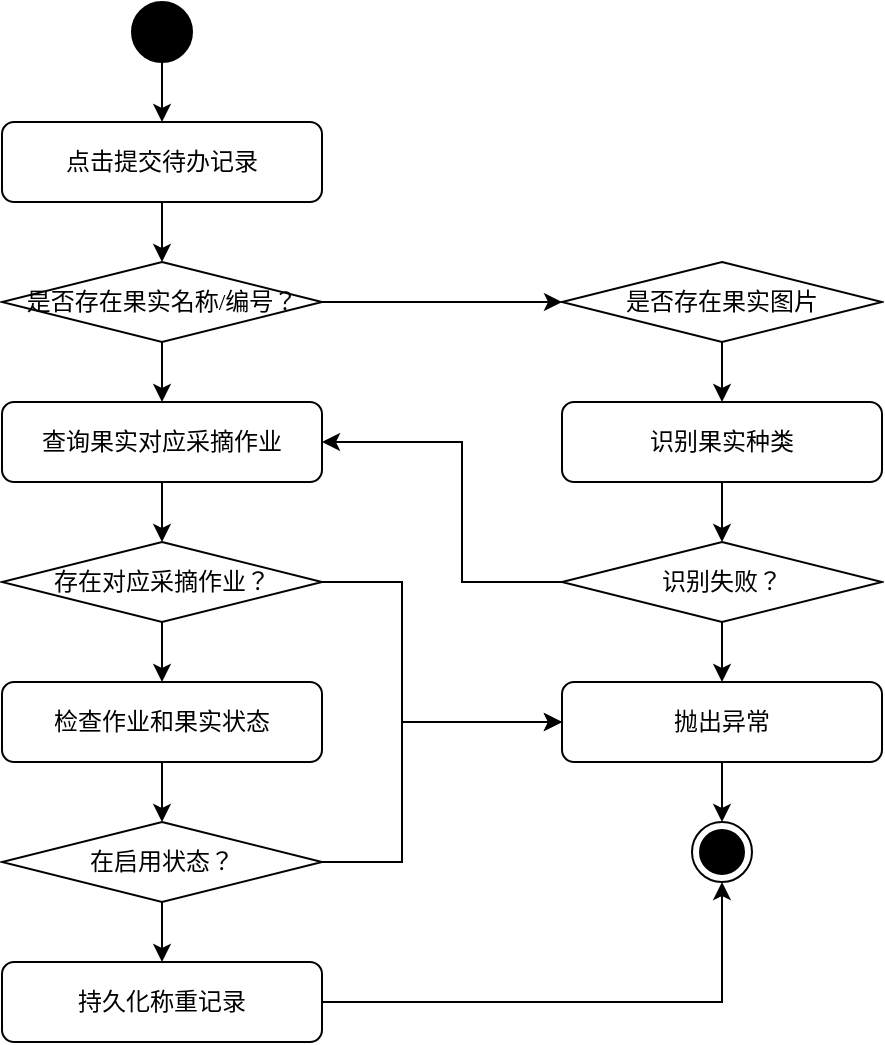 <mxfile>
    <diagram id="k1Fexx-l-eYsIJ5LjcVb" name="Page-1">
        <mxGraphModel dx="653" dy="566" grid="1" gridSize="10" guides="1" tooltips="1" connect="1" arrows="1" fold="1" page="1" pageScale="1" pageWidth="827" pageHeight="1169" math="0" shadow="0">
            <root>
                <mxCell id="0"/>
                <mxCell id="1" parent="0"/>
                <mxCell id="70" style="edgeStyle=none;html=1;entryX=0.5;entryY=0;entryDx=0;entryDy=0;" edge="1" parent="1" source="23" target="28">
                    <mxGeometry relative="1" as="geometry"/>
                </mxCell>
                <mxCell id="23" value="点击提交待办记录" style="rounded=1;whiteSpace=wrap;html=1;fontFamily=Songti SC;fontSize=12;" parent="1" vertex="1">
                    <mxGeometry x="200" y="150" width="160" height="40" as="geometry"/>
                </mxCell>
                <mxCell id="67" style="edgeStyle=none;html=1;entryX=0.5;entryY=0;entryDx=0;entryDy=0;" edge="1" parent="1" source="26" target="29">
                    <mxGeometry relative="1" as="geometry"/>
                </mxCell>
                <mxCell id="26" value="&lt;span style=&quot;color: rgb(0, 0, 0);&quot;&gt;是否存在果实图片&lt;/span&gt;" style="rhombus;whiteSpace=wrap;html=1;fontFamily=Songti SC;fontSize=12;" parent="1" vertex="1">
                    <mxGeometry x="480" y="220" width="160" height="40" as="geometry"/>
                </mxCell>
                <mxCell id="77" style="edgeStyle=none;html=1;entryX=0;entryY=0.5;entryDx=0;entryDy=0;exitX=1;exitY=0.5;exitDx=0;exitDy=0;rounded=0;curved=0;" edge="1" parent="1" source="27" target="38">
                    <mxGeometry relative="1" as="geometry">
                        <Array as="points">
                            <mxPoint x="400" y="520"/>
                            <mxPoint x="400" y="450"/>
                        </Array>
                    </mxGeometry>
                </mxCell>
                <mxCell id="78" value="" style="edgeStyle=none;html=1;" edge="1" parent="1" source="27" target="35">
                    <mxGeometry relative="1" as="geometry"/>
                </mxCell>
                <mxCell id="27" value="在启用状态？" style="rhombus;whiteSpace=wrap;html=1;fontFamily=Songti SC;fontSize=12;" parent="1" vertex="1">
                    <mxGeometry x="200" y="500" width="160" height="40" as="geometry"/>
                </mxCell>
                <mxCell id="53" value="" style="edgeStyle=none;html=1;" edge="1" parent="1" source="28" target="26">
                    <mxGeometry relative="1" as="geometry"/>
                </mxCell>
                <mxCell id="60" value="" style="edgeStyle=none;html=1;" edge="1" parent="1" source="28" target="59">
                    <mxGeometry relative="1" as="geometry"/>
                </mxCell>
                <mxCell id="28" value="是否存在果实名称/编号？" style="rhombus;whiteSpace=wrap;html=1;fontFamily=Songti SC;fontSize=12;" parent="1" vertex="1">
                    <mxGeometry x="200" y="220" width="160" height="40" as="geometry"/>
                </mxCell>
                <mxCell id="62" value="" style="edgeStyle=none;html=1;" edge="1" parent="1" source="29" target="56">
                    <mxGeometry relative="1" as="geometry"/>
                </mxCell>
                <mxCell id="29" value="识别果实种类" style="rounded=1;whiteSpace=wrap;html=1;fontFamily=Songti SC;fontSize=12;" parent="1" vertex="1">
                    <mxGeometry x="480" y="290" width="160" height="40" as="geometry"/>
                </mxCell>
                <mxCell id="79" style="edgeStyle=none;html=1;entryX=0.5;entryY=1;entryDx=0;entryDy=0;rounded=0;curved=0;" edge="1" parent="1" source="35" target="44">
                    <mxGeometry relative="1" as="geometry">
                        <Array as="points">
                            <mxPoint x="560" y="590"/>
                        </Array>
                    </mxGeometry>
                </mxCell>
                <mxCell id="35" value="持久化称重记录" style="rounded=1;whiteSpace=wrap;html=1;fontFamily=Songti SC;fontSize=12;" parent="1" vertex="1">
                    <mxGeometry x="200" y="570" width="160" height="40" as="geometry"/>
                </mxCell>
                <mxCell id="73" value="" style="edgeStyle=none;html=1;" edge="1" parent="1" source="38" target="44">
                    <mxGeometry relative="1" as="geometry"/>
                </mxCell>
                <mxCell id="38" value="抛出异常" style="rounded=1;whiteSpace=wrap;html=1;fontFamily=Songti SC;fontSize=12;" parent="1" vertex="1">
                    <mxGeometry x="480" y="430" width="160" height="40" as="geometry"/>
                </mxCell>
                <mxCell id="42" value="" style="ellipse;fillColor=strokeColor;html=1;fontFamily=Songti SC;fontSize=12;" parent="1" vertex="1">
                    <mxGeometry x="265" y="90" width="30" height="30" as="geometry"/>
                </mxCell>
                <mxCell id="44" value="" style="ellipse;html=1;shape=endState;fillColor=strokeColor;fontFamily=Songti SC;fontSize=12;" parent="1" vertex="1">
                    <mxGeometry x="545" y="500" width="30" height="30" as="geometry"/>
                </mxCell>
                <mxCell id="69" style="edgeStyle=none;html=1;entryX=0.5;entryY=0;entryDx=0;entryDy=0;" edge="1" parent="1" target="23">
                    <mxGeometry relative="1" as="geometry">
                        <mxPoint x="280" y="120" as="sourcePoint"/>
                    </mxGeometry>
                </mxCell>
                <mxCell id="74" value="" style="edgeStyle=none;html=1;" edge="1" parent="1" source="55" target="58">
                    <mxGeometry relative="1" as="geometry"/>
                </mxCell>
                <mxCell id="75" style="edgeStyle=none;html=1;entryX=0;entryY=0.5;entryDx=0;entryDy=0;rounded=0;curved=0;" edge="1" parent="1" source="55" target="38">
                    <mxGeometry relative="1" as="geometry">
                        <Array as="points">
                            <mxPoint x="370" y="380"/>
                            <mxPoint x="400" y="380"/>
                            <mxPoint x="400" y="420"/>
                            <mxPoint x="400" y="450"/>
                        </Array>
                    </mxGeometry>
                </mxCell>
                <mxCell id="55" value="存在对应采摘作业？" style="rhombus;whiteSpace=wrap;html=1;fontFamily=Songti SC;fontSize=12;" vertex="1" parent="1">
                    <mxGeometry x="200" y="360" width="160" height="40" as="geometry"/>
                </mxCell>
                <mxCell id="64" style="edgeStyle=none;html=1;entryX=1;entryY=0.5;entryDx=0;entryDy=0;exitX=0;exitY=0.5;exitDx=0;exitDy=0;rounded=0;curved=0;" edge="1" parent="1" source="56" target="59">
                    <mxGeometry relative="1" as="geometry">
                        <Array as="points">
                            <mxPoint x="430" y="380"/>
                            <mxPoint x="430" y="350"/>
                            <mxPoint x="430" y="310"/>
                            <mxPoint x="380" y="310"/>
                        </Array>
                    </mxGeometry>
                </mxCell>
                <mxCell id="72" style="edgeStyle=none;html=1;entryX=0.5;entryY=0;entryDx=0;entryDy=0;" edge="1" parent="1" source="56" target="38">
                    <mxGeometry relative="1" as="geometry"/>
                </mxCell>
                <mxCell id="56" value="识别失败？" style="rhombus;whiteSpace=wrap;html=1;fontFamily=Songti SC;fontSize=12;" vertex="1" parent="1">
                    <mxGeometry x="480" y="360" width="160" height="40" as="geometry"/>
                </mxCell>
                <mxCell id="76" value="" style="edgeStyle=none;html=1;" edge="1" parent="1" source="58" target="27">
                    <mxGeometry relative="1" as="geometry"/>
                </mxCell>
                <mxCell id="58" value="检查作业和果实状态" style="rounded=1;whiteSpace=wrap;html=1;fontFamily=Songti SC;fontSize=12;" vertex="1" parent="1">
                    <mxGeometry x="200" y="430" width="160" height="40" as="geometry"/>
                </mxCell>
                <mxCell id="61" value="" style="edgeStyle=none;html=1;" edge="1" parent="1" source="59" target="55">
                    <mxGeometry relative="1" as="geometry"/>
                </mxCell>
                <mxCell id="59" value="查询果实对应采摘作业" style="rounded=1;whiteSpace=wrap;html=1;fontFamily=Songti SC;fontSize=12;" vertex="1" parent="1">
                    <mxGeometry x="200" y="290" width="160" height="40" as="geometry"/>
                </mxCell>
            </root>
        </mxGraphModel>
    </diagram>
</mxfile>